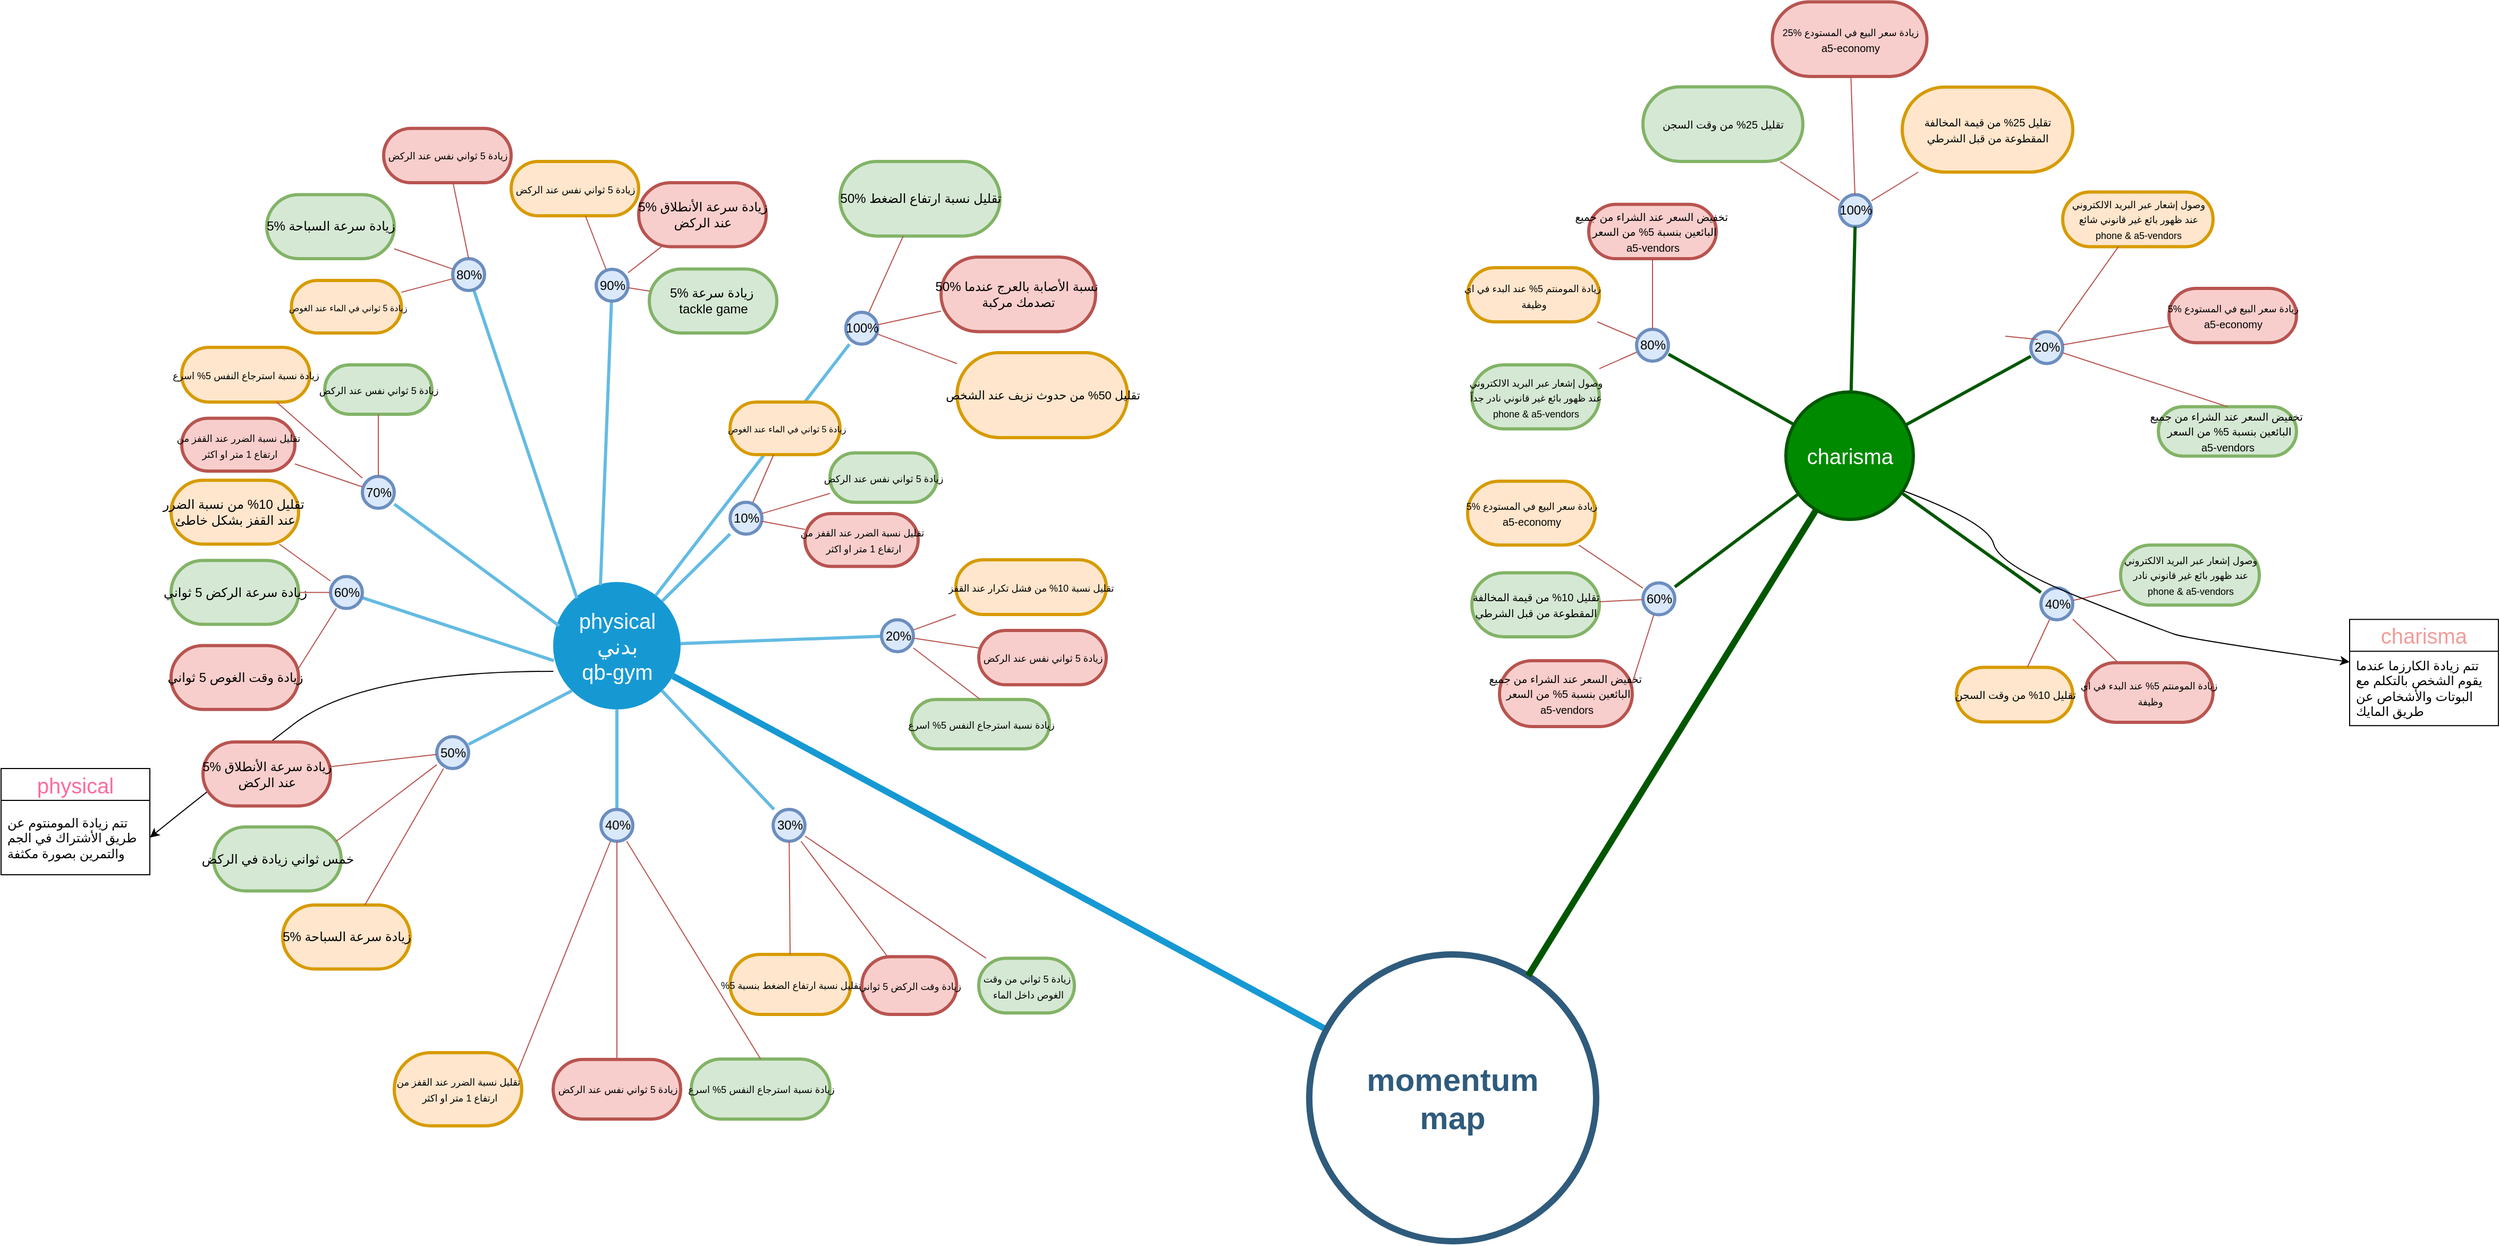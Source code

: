 <mxfile version="24.2.5" type="github">
  <diagram id="6a731a19-8d31-9384-78a2-239565b7b9f0" name="Page-1">
    <mxGraphModel dx="2603" dy="1573" grid="1" gridSize="10" guides="1" tooltips="1" connect="1" arrows="1" fold="1" page="1" pageScale="1" pageWidth="1169" pageHeight="827" background="none" math="0" shadow="0">
      <root>
        <mxCell id="0" />
        <mxCell id="1" parent="0" />
        <mxCell id="1350" value="physical&lt;br&gt;&lt;div&gt;بدني&lt;br&gt;qb-gym&lt;/div&gt;" style="ellipse;whiteSpace=wrap;html=1;shadow=0;fontFamily=Helvetica;fontSize=20;fontColor=#FFFFFF;align=center;strokeWidth=3;fillColor=#1699D3;strokeColor=none;" parent="1" vertex="1">
          <mxGeometry x="249.5" y="325.88" width="120" height="120" as="geometry" />
        </mxCell>
        <mxCell id="1359" style="endArrow=none;strokeWidth=6;strokeColor=#1699D3;html=1;" parent="1" source="1515" target="1350" edge="1">
          <mxGeometry relative="1" as="geometry" />
        </mxCell>
        <mxCell id="1373" value="100%" style="rounded=1;fillColor=#dae8fc;strokeColor=#6c8ebf;strokeWidth=3;shadow=0;html=1;arcSize=50;" parent="1" vertex="1">
          <mxGeometry x="524.87" y="72" width="30" height="30" as="geometry" />
        </mxCell>
        <mxCell id="1377" value="" style="edgeStyle=none;endArrow=none;strokeWidth=3;strokeColor=#64BBE2;html=1;" parent="1" source="1350" target="WLHqO2OZkGNbgsktWJH0-1553" edge="1">
          <mxGeometry x="-221.5" y="56.5" width="100" height="100" as="geometry">
            <mxPoint x="-495.5" y="210.88" as="sourcePoint" />
            <mxPoint x="453.125" y="445.88" as="targetPoint" />
          </mxGeometry>
        </mxCell>
        <mxCell id="1379" value="" style="edgeStyle=none;endArrow=none;strokeWidth=3;strokeColor=#64BBE2;html=1;exitX=0.5;exitY=1;exitDx=0;exitDy=0;" parent="1" source="1350" target="WLHqO2OZkGNbgsktWJH0-1549" edge="1">
          <mxGeometry x="-221.5" y="56.5" width="100" height="100" as="geometry">
            <mxPoint x="-495.5" y="210.88" as="sourcePoint" />
            <mxPoint x="234.192" y="495.88" as="targetPoint" />
          </mxGeometry>
        </mxCell>
        <mxCell id="1380" value="" style="edgeStyle=none;endArrow=none;strokeWidth=3;strokeColor=#64BBE2;html=1;exitX=0;exitY=1;exitDx=0;exitDy=0;" parent="1" source="1350" target="WLHqO2OZkGNbgsktWJH0-1548" edge="1">
          <mxGeometry x="-221.5" y="56.5" width="100" height="100" as="geometry">
            <mxPoint x="-495.5" y="210.88" as="sourcePoint" />
            <mxPoint x="197" y="445.88" as="targetPoint" />
          </mxGeometry>
        </mxCell>
        <mxCell id="1381" value="" style="edgeStyle=none;endArrow=none;strokeWidth=3;strokeColor=#64BBE2;html=1;exitX=0.005;exitY=0.617;exitDx=0;exitDy=0;exitPerimeter=0;" parent="1" source="1350" target="WLHqO2OZkGNbgsktWJH0-1547" edge="1">
          <mxGeometry x="-221.5" y="56.5" width="100" height="100" as="geometry">
            <mxPoint x="-495.5" y="210.88" as="sourcePoint" />
            <mxPoint x="186" y="385.88" as="targetPoint" />
          </mxGeometry>
        </mxCell>
        <mxCell id="1382" value="" style="edgeStyle=none;endArrow=none;strokeWidth=3;strokeColor=#64BBE2;html=1;exitX=0.047;exitY=0.344;exitDx=0;exitDy=0;exitPerimeter=0;" parent="1" source="1350" target="WLHqO2OZkGNbgsktWJH0-1545" edge="1">
          <mxGeometry x="-221.5" y="56.5" width="100" height="100" as="geometry">
            <mxPoint x="-495.5" y="210.88" as="sourcePoint" />
            <mxPoint x="191.808" y="340.88" as="targetPoint" />
          </mxGeometry>
        </mxCell>
        <mxCell id="1384" value="" style="edgeStyle=none;endArrow=none;strokeWidth=3;strokeColor=#64BBE2;html=1;exitX=0.371;exitY=0.024;exitDx=0;exitDy=0;exitPerimeter=0;" parent="1" source="1350" target="WLHqO2OZkGNbgsktWJH0-1544" edge="1">
          <mxGeometry x="-221.5" y="56.5" width="100" height="100" as="geometry">
            <mxPoint x="-495.5" y="210.88" as="sourcePoint" />
            <mxPoint x="280.838" y="234.38" as="targetPoint" />
          </mxGeometry>
        </mxCell>
        <mxCell id="1385" value="" style="edgeStyle=none;endArrow=none;strokeWidth=3;strokeColor=#64BBE2;html=1;" parent="1" source="1350" target="1373" edge="1">
          <mxGeometry x="-221.5" y="56.5" width="100" height="100" as="geometry">
            <mxPoint x="-495.5" y="210.88" as="sourcePoint" />
            <mxPoint x="-395.5" y="110.88" as="targetPoint" />
          </mxGeometry>
        </mxCell>
        <mxCell id="1515" value="momentum&lt;br&gt;map" style="ellipse;whiteSpace=wrap;html=1;shadow=0;fontFamily=Helvetica;fontSize=30;fontColor=#2F5B7C;align=center;strokeColor=#2F5B7C;strokeWidth=6;fillColor=#FFFFFF;fontStyle=1;gradientColor=none;" parent="1" vertex="1">
          <mxGeometry x="961" y="676.5" width="270" height="270" as="geometry" />
        </mxCell>
        <mxCell id="104TM-tIM6dC0J846HSY-1542" value="" style="edgeStyle=none;endArrow=none;strokeWidth=3;strokeColor=#64BBE2;html=1;exitX=1;exitY=1;exitDx=0;exitDy=0;" parent="1" source="1350" target="WLHqO2OZkGNbgsktWJH0-1550" edge="1">
          <mxGeometry x="-221.5" y="56.5" width="100" height="100" as="geometry">
            <mxPoint x="287" y="446.38" as="sourcePoint" />
            <mxPoint x="357.403" y="520.88" as="targetPoint" />
          </mxGeometry>
        </mxCell>
        <mxCell id="WLHqO2OZkGNbgsktWJH0-1544" value="90%" style="rounded=1;fillColor=#dae8fc;strokeColor=#6c8ebf;strokeWidth=3;shadow=0;html=1;arcSize=50;" vertex="1" parent="1">
          <mxGeometry x="290" y="31.5" width="30" height="30" as="geometry" />
        </mxCell>
        <mxCell id="WLHqO2OZkGNbgsktWJH0-1546" value="" style="edgeStyle=none;endArrow=none;strokeWidth=3;strokeColor=#64BBE2;html=1;exitX=0.186;exitY=0.126;exitDx=0;exitDy=0;exitPerimeter=0;" edge="1" parent="1" source="1350" target="WLHqO2OZkGNbgsktWJH0-1551">
          <mxGeometry x="-221.5" y="56.5" width="100" height="100" as="geometry">
            <mxPoint x="278" y="334.38" as="sourcePoint" />
            <mxPoint x="246" y="284.38" as="targetPoint" />
          </mxGeometry>
        </mxCell>
        <mxCell id="WLHqO2OZkGNbgsktWJH0-1545" value="70%" style="rounded=1;fillColor=#dae8fc;strokeColor=#6c8ebf;strokeWidth=3;shadow=0;html=1;arcSize=50;" vertex="1" parent="1">
          <mxGeometry x="70" y="226.5" width="30" height="30" as="geometry" />
        </mxCell>
        <mxCell id="WLHqO2OZkGNbgsktWJH0-1547" value="60%" style="rounded=1;fillColor=#dae8fc;strokeColor=#6c8ebf;strokeWidth=3;shadow=0;html=1;arcSize=50;" vertex="1" parent="1">
          <mxGeometry x="40" y="320.79" width="30" height="30" as="geometry" />
        </mxCell>
        <mxCell id="WLHqO2OZkGNbgsktWJH0-1548" value="50%" style="rounded=1;fillColor=#dae8fc;strokeColor=#6c8ebf;strokeWidth=3;shadow=0;html=1;arcSize=50;" vertex="1" parent="1">
          <mxGeometry x="140" y="471.5" width="30" height="30" as="geometry" />
        </mxCell>
        <mxCell id="WLHqO2OZkGNbgsktWJH0-1549" value="40%" style="rounded=1;fillColor=#dae8fc;strokeColor=#6c8ebf;strokeWidth=3;shadow=0;html=1;arcSize=50;" vertex="1" parent="1">
          <mxGeometry x="294.5" y="540" width="30" height="30" as="geometry" />
        </mxCell>
        <mxCell id="WLHqO2OZkGNbgsktWJH0-1550" value="30%" style="rounded=1;fillColor=#dae8fc;strokeColor=#6c8ebf;strokeWidth=3;shadow=0;html=1;arcSize=50;" vertex="1" parent="1">
          <mxGeometry x="456.5" y="540" width="30" height="30" as="geometry" />
        </mxCell>
        <mxCell id="WLHqO2OZkGNbgsktWJH0-1551" value="80%" style="rounded=1;fillColor=#dae8fc;strokeColor=#6c8ebf;strokeWidth=3;shadow=0;html=1;arcSize=50;" vertex="1" parent="1">
          <mxGeometry x="155" y="21.5" width="30" height="30" as="geometry" />
        </mxCell>
        <mxCell id="WLHqO2OZkGNbgsktWJH0-1553" value="20%" style="rounded=1;fillColor=#dae8fc;strokeColor=#6c8ebf;strokeWidth=3;shadow=0;html=1;arcSize=50;" vertex="1" parent="1">
          <mxGeometry x="558.5" y="361.5" width="30" height="30" as="geometry" />
        </mxCell>
        <mxCell id="WLHqO2OZkGNbgsktWJH0-1555" value="" style="edgeStyle=none;endArrow=none;strokeWidth=3;strokeColor=#64BBE2;html=1;" edge="1" parent="1" source="1350" target="WLHqO2OZkGNbgsktWJH0-1554">
          <mxGeometry x="-221.5" y="56.5" width="100" height="100" as="geometry">
            <mxPoint x="366" y="365.38" as="sourcePoint" />
            <mxPoint x="432.417" y="341.816" as="targetPoint" />
          </mxGeometry>
        </mxCell>
        <mxCell id="WLHqO2OZkGNbgsktWJH0-1554" value="10%" style="rounded=1;fillColor=#dae8fc;strokeColor=#6c8ebf;strokeWidth=3;shadow=0;html=1;arcSize=50;" vertex="1" parent="1">
          <mxGeometry x="416" y="250.88" width="30" height="30" as="geometry" />
        </mxCell>
        <mxCell id="WLHqO2OZkGNbgsktWJH0-1561" value="&lt;font style=&quot;font-size: 8px;&quot;&gt;&amp;nbsp;زيادة 5 ثواني في الماء عند الغوص&lt;/font&gt;" style="rounded=1;fillColor=#ffe6cc;strokeColor=#d79b00;strokeWidth=3;shadow=0;html=1;arcSize=50;" vertex="1" parent="1">
          <mxGeometry x="416" y="156.5" width="103.5" height="49.5" as="geometry" />
        </mxCell>
        <mxCell id="WLHqO2OZkGNbgsktWJH0-1564" value="" style="endArrow=none;html=1;rounded=0;fillColor=#f8cecc;strokeColor=#b85450;" edge="1" parent="1" source="WLHqO2OZkGNbgsktWJH0-1554" target="WLHqO2OZkGNbgsktWJH0-1563">
          <mxGeometry width="50" height="50" relative="1" as="geometry">
            <mxPoint x="446" y="264.38" as="sourcePoint" />
            <mxPoint x="538" y="254.38" as="targetPoint" />
            <Array as="points" />
          </mxGeometry>
        </mxCell>
        <mxCell id="WLHqO2OZkGNbgsktWJH0-1563" value="&lt;font style=&quot;font-size: 9px;&quot;&gt;زيادة 5 ثواني نفس عند الركض&lt;/font&gt;" style="rounded=1;fillColor=#d5e8d4;strokeColor=#82b366;strokeWidth=3;shadow=0;html=1;arcSize=50;" vertex="1" parent="1">
          <mxGeometry x="510" y="204.38" width="100.75" height="46.5" as="geometry" />
        </mxCell>
        <mxCell id="WLHqO2OZkGNbgsktWJH0-1566" value="&lt;font style=&quot;font-size: 9px;&quot;&gt;تقليل نسبة الضرر عند القفز من&lt;/font&gt;&lt;div&gt;&lt;font style=&quot;font-size: 9px;&quot;&gt;&amp;nbsp;ارتفاع 1 متر او اكثر&lt;/font&gt;&lt;/div&gt;" style="rounded=1;fillColor=#f8cecc;strokeColor=#b85450;strokeWidth=3;shadow=0;html=1;arcSize=50;" vertex="1" parent="1">
          <mxGeometry x="486.5" y="261.5" width="106.5" height="49.75" as="geometry" />
        </mxCell>
        <mxCell id="WLHqO2OZkGNbgsktWJH0-1567" value="" style="endArrow=none;html=1;rounded=0;fillColor=#f8cecc;strokeColor=#b85450;" edge="1" parent="1" source="WLHqO2OZkGNbgsktWJH0-1554" target="WLHqO2OZkGNbgsktWJH0-1566">
          <mxGeometry width="50" height="50" relative="1" as="geometry">
            <mxPoint x="456" y="273.38" as="sourcePoint" />
            <mxPoint x="476" y="271.38" as="targetPoint" />
            <Array as="points" />
          </mxGeometry>
        </mxCell>
        <mxCell id="WLHqO2OZkGNbgsktWJH0-1568" value="&lt;span style=&quot;font-size: 9px;&quot;&gt;زيادة 5 ثواني نفس عند الركض&lt;/span&gt;" style="rounded=1;fillColor=#f8cecc;strokeColor=#b85450;strokeWidth=3;shadow=0;html=1;arcSize=50;" vertex="1" parent="1">
          <mxGeometry x="650" y="371.5" width="120" height="51.13" as="geometry" />
        </mxCell>
        <mxCell id="WLHqO2OZkGNbgsktWJH0-1569" value="" style="endArrow=none;html=1;rounded=0;fillColor=#f8cecc;strokeColor=#b85450;" edge="1" parent="1" target="WLHqO2OZkGNbgsktWJH0-1568" source="WLHqO2OZkGNbgsktWJH0-1553">
          <mxGeometry width="50" height="50" relative="1" as="geometry">
            <mxPoint x="575" y="387" as="sourcePoint" />
            <mxPoint x="622.0" y="376.5" as="targetPoint" />
            <Array as="points" />
          </mxGeometry>
        </mxCell>
        <mxCell id="WLHqO2OZkGNbgsktWJH0-1570" value="&lt;font style=&quot;font-size: 9px;&quot;&gt;تقليل نسبة 10% من فشل تكرار عند القفز&lt;/font&gt;" style="rounded=1;fillColor=#ffe6cc;strokeColor=#d79b00;strokeWidth=3;shadow=0;html=1;arcSize=50;" vertex="1" parent="1">
          <mxGeometry x="628.5" y="305" width="141.5" height="51.5" as="geometry" />
        </mxCell>
        <mxCell id="WLHqO2OZkGNbgsktWJH0-1571" value="" style="endArrow=none;html=1;rounded=0;fillColor=#f8cecc;strokeColor=#b85450;" edge="1" parent="1" target="WLHqO2OZkGNbgsktWJH0-1570" source="WLHqO2OZkGNbgsktWJH0-1553">
          <mxGeometry width="50" height="50" relative="1" as="geometry">
            <mxPoint x="595" y="354.25" as="sourcePoint" />
            <mxPoint x="625" y="354.25" as="targetPoint" />
            <Array as="points" />
          </mxGeometry>
        </mxCell>
        <mxCell id="WLHqO2OZkGNbgsktWJH0-1572" value="&lt;font style=&quot;font-size: 9px;&quot;&gt;زيادة نسبة استرجاع النفس 5% اسرع&lt;/font&gt;" style="rounded=1;fillColor=#d5e8d4;strokeColor=#82b366;strokeWidth=3;shadow=0;html=1;arcSize=50;" vertex="1" parent="1">
          <mxGeometry x="586.5" y="436.5" width="130" height="46.5" as="geometry" />
        </mxCell>
        <mxCell id="WLHqO2OZkGNbgsktWJH0-1573" value="" style="endArrow=none;html=1;rounded=0;fillColor=#f8cecc;strokeColor=#b85450;entryX=0.5;entryY=0;entryDx=0;entryDy=0;" edge="1" parent="1" target="WLHqO2OZkGNbgsktWJH0-1572" source="WLHqO2OZkGNbgsktWJH0-1553">
          <mxGeometry width="50" height="50" relative="1" as="geometry">
            <mxPoint x="565" y="411.5" as="sourcePoint" />
            <mxPoint x="595" y="411.5" as="targetPoint" />
            <Array as="points" />
          </mxGeometry>
        </mxCell>
        <mxCell id="WLHqO2OZkGNbgsktWJH0-1575" value="&lt;font style=&quot;font-size: 9px;&quot;&gt;زيادة 5 ثواني من وقت&lt;/font&gt;&lt;div&gt;&lt;font style=&quot;font-size: 9px;&quot;&gt;&amp;nbsp;الغوص داخل الماء&lt;/font&gt;&lt;/div&gt;" style="rounded=1;fillColor=#d5e8d4;strokeColor=#82b366;strokeWidth=3;shadow=0;html=1;arcSize=50;" vertex="1" parent="1">
          <mxGeometry x="650" y="680.07" width="90" height="51.5" as="geometry" />
        </mxCell>
        <mxCell id="WLHqO2OZkGNbgsktWJH0-1576" value="" style="endArrow=none;html=1;rounded=0;fillColor=#f8cecc;strokeColor=#b85450;" edge="1" parent="1" target="WLHqO2OZkGNbgsktWJH0-1575" source="WLHqO2OZkGNbgsktWJH0-1550">
          <mxGeometry width="50" height="50" relative="1" as="geometry">
            <mxPoint x="417" y="604.538" as="sourcePoint" />
            <mxPoint x="430" y="628.5" as="targetPoint" />
            <Array as="points" />
          </mxGeometry>
        </mxCell>
        <mxCell id="WLHqO2OZkGNbgsktWJH0-1577" value="&lt;font style=&quot;font-size: 9px;&quot;&gt;%تقليل نسبة ارتفاع الضغط بنسبة 5&lt;/font&gt;" style="rounded=1;fillColor=#ffe6cc;strokeColor=#d79b00;strokeWidth=3;shadow=0;html=1;arcSize=50;" vertex="1" parent="1">
          <mxGeometry x="416" y="676.5" width="113.5" height="56.5" as="geometry" />
        </mxCell>
        <mxCell id="WLHqO2OZkGNbgsktWJH0-1578" value="" style="endArrow=none;html=1;rounded=0;fillColor=#f8cecc;strokeColor=#b85450;curved=0;" edge="1" parent="1" target="WLHqO2OZkGNbgsktWJH0-1577" source="WLHqO2OZkGNbgsktWJH0-1550">
          <mxGeometry width="50" height="50" relative="1" as="geometry">
            <mxPoint x="410.25" y="649.997" as="sourcePoint" />
            <mxPoint x="370" y="694.79" as="targetPoint" />
            <Array as="points" />
          </mxGeometry>
        </mxCell>
        <mxCell id="WLHqO2OZkGNbgsktWJH0-1579" value="&lt;font style=&quot;font-size: 9px;&quot;&gt;زيادة وقت الركض 5 ثواني&lt;/font&gt;" style="rounded=1;fillColor=#f8cecc;strokeColor=#b85450;strokeWidth=3;shadow=0;html=1;arcSize=50;" vertex="1" parent="1">
          <mxGeometry x="540" y="678.63" width="89.25" height="54.37" as="geometry" />
        </mxCell>
        <mxCell id="WLHqO2OZkGNbgsktWJH0-1580" value="" style="endArrow=none;html=1;rounded=0;fillColor=#f8cecc;strokeColor=#b85450;" edge="1" parent="1" target="WLHqO2OZkGNbgsktWJH0-1579" source="WLHqO2OZkGNbgsktWJH0-1550">
          <mxGeometry width="50" height="50" relative="1" as="geometry">
            <mxPoint x="423.5" y="644" as="sourcePoint" />
            <mxPoint x="430" y="674.5" as="targetPoint" />
            <Array as="points" />
          </mxGeometry>
        </mxCell>
        <mxCell id="WLHqO2OZkGNbgsktWJH0-1583" value="" style="endArrow=none;html=1;rounded=0;fillColor=#f8cecc;strokeColor=#b85450;" edge="1" parent="1" source="WLHqO2OZkGNbgsktWJH0-1554" target="WLHqO2OZkGNbgsktWJH0-1561">
          <mxGeometry width="50" height="50" relative="1" as="geometry">
            <mxPoint x="387" y="190.5" as="sourcePoint" />
            <mxPoint x="568" y="141.5" as="targetPoint" />
            <Array as="points" />
          </mxGeometry>
        </mxCell>
        <mxCell id="WLHqO2OZkGNbgsktWJH0-1593" value="&lt;span style=&quot;font-size: 9px;&quot;&gt;زيادة 5 ثواني نفس عند الركض&lt;/span&gt;" style="rounded=1;fillColor=#f8cecc;strokeColor=#b85450;strokeWidth=3;shadow=0;html=1;arcSize=50;" vertex="1" parent="1">
          <mxGeometry x="249.5" y="775.37" width="120" height="56.13" as="geometry" />
        </mxCell>
        <mxCell id="WLHqO2OZkGNbgsktWJH0-1594" value="" style="endArrow=none;html=1;rounded=0;fillColor=#f8cecc;strokeColor=#b85450;" edge="1" parent="1" target="WLHqO2OZkGNbgsktWJH0-1593" source="WLHqO2OZkGNbgsktWJH0-1549">
          <mxGeometry width="50" height="50" relative="1" as="geometry">
            <mxPoint x="-140" y="677.88" as="sourcePoint" />
            <mxPoint x="-107.0" y="677.38" as="targetPoint" />
            <Array as="points" />
          </mxGeometry>
        </mxCell>
        <mxCell id="WLHqO2OZkGNbgsktWJH0-1595" value="&lt;span style=&quot;font-size: 9px;&quot;&gt;تقليل نسبة الضرر عند القفز من&lt;/span&gt;&lt;div&gt;&lt;span style=&quot;font-size: 9px;&quot;&gt;&amp;nbsp;ارتفاع 1 متر او اكثر&lt;/span&gt;&lt;/div&gt;" style="rounded=1;fillColor=#ffe6cc;strokeColor=#d79b00;strokeWidth=3;shadow=0;html=1;arcSize=50;" vertex="1" parent="1">
          <mxGeometry x="100" y="769" width="120" height="68.88" as="geometry" />
        </mxCell>
        <mxCell id="WLHqO2OZkGNbgsktWJH0-1596" value="" style="endArrow=none;html=1;rounded=0;fillColor=#f8cecc;strokeColor=#b85450;entryX=0.967;entryY=0.26;entryDx=0;entryDy=0;entryPerimeter=0;" edge="1" parent="1" target="WLHqO2OZkGNbgsktWJH0-1595" source="WLHqO2OZkGNbgsktWJH0-1549">
          <mxGeometry width="50" height="50" relative="1" as="geometry">
            <mxPoint x="-140" y="670" as="sourcePoint" />
            <mxPoint x="-104" y="655.13" as="targetPoint" />
            <Array as="points" />
          </mxGeometry>
        </mxCell>
        <mxCell id="WLHqO2OZkGNbgsktWJH0-1597" value="&lt;font style=&quot;font-size: 9px;&quot;&gt;زيادة نسبة استرجاع النفس 5% اسرع&lt;/font&gt;" style="rounded=1;fillColor=#d5e8d4;strokeColor=#82b366;strokeWidth=3;shadow=0;html=1;arcSize=50;" vertex="1" parent="1">
          <mxGeometry x="379.5" y="775" width="130.5" height="56.5" as="geometry" />
        </mxCell>
        <mxCell id="WLHqO2OZkGNbgsktWJH0-1598" value="" style="endArrow=none;html=1;rounded=0;fillColor=#f8cecc;strokeColor=#b85450;entryX=0.5;entryY=0;entryDx=0;entryDy=0;" edge="1" parent="1" target="WLHqO2OZkGNbgsktWJH0-1597" source="WLHqO2OZkGNbgsktWJH0-1549">
          <mxGeometry width="50" height="50" relative="1" as="geometry">
            <mxPoint x="-140" y="683.88" as="sourcePoint" />
            <mxPoint x="-134" y="712.38" as="targetPoint" />
            <Array as="points" />
          </mxGeometry>
        </mxCell>
        <mxCell id="WLHqO2OZkGNbgsktWJH0-1599" value="&lt;font color=&quot;#ff6b9c&quot;&gt;&lt;span style=&quot;font-size: 20px;&quot;&gt;physical&lt;/span&gt;&lt;/font&gt;" style="swimlane;fontStyle=0;childLayout=stackLayout;horizontal=1;startSize=30;horizontalStack=0;resizeParent=1;resizeParentMax=0;resizeLast=0;collapsible=1;marginBottom=0;whiteSpace=wrap;html=1;" vertex="1" parent="1">
          <mxGeometry x="-270" y="501.5" width="140" height="100" as="geometry" />
        </mxCell>
        <mxCell id="WLHqO2OZkGNbgsktWJH0-1600" value="تتم زيادة المومنتوم عن طريق الأشتراك في الجم والتمرين بصورة مكثفة" style="text;strokeColor=none;fillColor=none;align=left;verticalAlign=middle;spacingLeft=4;spacingRight=4;overflow=hidden;points=[[0,0.5],[1,0.5]];portConstraint=eastwest;rotatable=0;whiteSpace=wrap;html=1;" vertex="1" parent="WLHqO2OZkGNbgsktWJH0-1599">
          <mxGeometry y="30" width="140" height="70" as="geometry" />
        </mxCell>
        <mxCell id="WLHqO2OZkGNbgsktWJH0-1603" value="" style="curved=1;endArrow=classic;html=1;rounded=0;entryX=1;entryY=0.5;entryDx=0;entryDy=0;exitX=0.002;exitY=0.701;exitDx=0;exitDy=0;exitPerimeter=0;" edge="1" parent="1" source="1350" target="WLHqO2OZkGNbgsktWJH0-1600">
          <mxGeometry width="50" height="50" relative="1" as="geometry">
            <mxPoint x="470" y="530" as="sourcePoint" />
            <mxPoint x="520" y="480" as="targetPoint" />
            <Array as="points">
              <mxPoint x="70" y="410" />
              <mxPoint x="-60" y="510" />
            </Array>
          </mxGeometry>
        </mxCell>
        <mxCell id="WLHqO2OZkGNbgsktWJH0-1604" value="5% زيادة سرعة الأنطلاق&lt;div&gt;عند الركض&lt;/div&gt;" style="rounded=1;fillColor=#f8cecc;strokeColor=#b85450;strokeWidth=3;shadow=0;html=1;arcSize=50;" vertex="1" parent="1">
          <mxGeometry x="-80" y="476.5" width="120" height="60.19" as="geometry" />
        </mxCell>
        <mxCell id="WLHqO2OZkGNbgsktWJH0-1605" value="خمس ثواني زيادة في الركض" style="rounded=1;fillColor=#d5e8d4;strokeColor=#82b366;strokeWidth=3;shadow=0;html=1;arcSize=50;" vertex="1" parent="1">
          <mxGeometry x="-70" y="556.5" width="120" height="60.19" as="geometry" />
        </mxCell>
        <mxCell id="WLHqO2OZkGNbgsktWJH0-1606" value="5% زيادة سرعة السباحة" style="rounded=1;fillColor=#ffe6cc;strokeColor=#d79b00;strokeWidth=3;shadow=0;html=1;arcSize=50;" vertex="1" parent="1">
          <mxGeometry x="-5" y="630" width="120" height="60.19" as="geometry" />
        </mxCell>
        <mxCell id="WLHqO2OZkGNbgsktWJH0-1607" value="" style="endArrow=none;html=1;rounded=0;fillColor=#f8cecc;strokeColor=#b85450;" edge="1" parent="1" source="WLHqO2OZkGNbgsktWJH0-1548" target="WLHqO2OZkGNbgsktWJH0-1604">
          <mxGeometry width="50" height="50" relative="1" as="geometry">
            <mxPoint x="123.25" y="458" as="sourcePoint" />
            <mxPoint x="28.25" y="505" as="targetPoint" />
            <Array as="points" />
          </mxGeometry>
        </mxCell>
        <mxCell id="WLHqO2OZkGNbgsktWJH0-1608" value="" style="endArrow=none;html=1;rounded=0;fillColor=#f8cecc;strokeColor=#b85450;entryX=0.957;entryY=0.231;entryDx=0;entryDy=0;entryPerimeter=0;" edge="1" parent="1" source="WLHqO2OZkGNbgsktWJH0-1548" target="WLHqO2OZkGNbgsktWJH0-1605">
          <mxGeometry width="50" height="50" relative="1" as="geometry">
            <mxPoint x="140" y="473.19" as="sourcePoint" />
            <mxPoint x="45" y="520.19" as="targetPoint" />
            <Array as="points" />
          </mxGeometry>
        </mxCell>
        <mxCell id="WLHqO2OZkGNbgsktWJH0-1609" value="" style="endArrow=none;html=1;rounded=0;fillColor=#f8cecc;strokeColor=#b85450;" edge="1" parent="1" source="WLHqO2OZkGNbgsktWJH0-1548" target="WLHqO2OZkGNbgsktWJH0-1606">
          <mxGeometry width="50" height="50" relative="1" as="geometry">
            <mxPoint x="325" y="592" as="sourcePoint" />
            <mxPoint x="230" y="639" as="targetPoint" />
            <Array as="points" />
          </mxGeometry>
        </mxCell>
        <mxCell id="WLHqO2OZkGNbgsktWJH0-1610" value="زيادة وقت الغوص 5 ثواني" style="rounded=1;fillColor=#f8cecc;strokeColor=#b85450;strokeWidth=3;shadow=0;html=1;arcSize=50;" vertex="1" parent="1">
          <mxGeometry x="-110" y="385.69" width="120" height="60.19" as="geometry" />
        </mxCell>
        <mxCell id="WLHqO2OZkGNbgsktWJH0-1611" value="زيادة سرعة الركض 5 ثواني" style="rounded=1;fillColor=#d5e8d4;strokeColor=#82b366;strokeWidth=3;shadow=0;html=1;arcSize=50;" vertex="1" parent="1">
          <mxGeometry x="-110" y="305.6" width="120" height="60.19" as="geometry" />
        </mxCell>
        <mxCell id="WLHqO2OZkGNbgsktWJH0-1612" value="تقليل 10% من نسبة الضرر&amp;nbsp;&lt;div&gt;عند القفز بشكل خاطئ&lt;/div&gt;" style="rounded=1;fillColor=#ffe6cc;strokeColor=#d79b00;strokeWidth=3;shadow=0;html=1;arcSize=50;" vertex="1" parent="1">
          <mxGeometry x="-110" y="230.08" width="120" height="60.19" as="geometry" />
        </mxCell>
        <mxCell id="WLHqO2OZkGNbgsktWJH0-1613" value="" style="endArrow=none;html=1;rounded=0;fillColor=#f8cecc;strokeColor=#b85450;" edge="1" parent="1" source="WLHqO2OZkGNbgsktWJH0-1547" target="WLHqO2OZkGNbgsktWJH0-1612">
          <mxGeometry width="50" height="50" relative="1" as="geometry">
            <mxPoint x="55" y="262.27" as="sourcePoint" />
            <mxPoint x="10" y="290.27" as="targetPoint" />
            <Array as="points" />
          </mxGeometry>
        </mxCell>
        <mxCell id="WLHqO2OZkGNbgsktWJH0-1614" value="" style="endArrow=none;html=1;rounded=0;fillColor=#f8cecc;strokeColor=#b85450;" edge="1" parent="1" source="WLHqO2OZkGNbgsktWJH0-1547" target="WLHqO2OZkGNbgsktWJH0-1611">
          <mxGeometry width="50" height="50" relative="1" as="geometry">
            <mxPoint x="40" y="327.79" as="sourcePoint" />
            <mxPoint x="-5" y="355.79" as="targetPoint" />
            <Array as="points" />
          </mxGeometry>
        </mxCell>
        <mxCell id="WLHqO2OZkGNbgsktWJH0-1615" value="" style="endArrow=none;html=1;rounded=0;fillColor=#f8cecc;strokeColor=#b85450;entryX=0.994;entryY=0.373;entryDx=0;entryDy=0;entryPerimeter=0;" edge="1" parent="1" source="WLHqO2OZkGNbgsktWJH0-1547" target="WLHqO2OZkGNbgsktWJH0-1610">
          <mxGeometry width="50" height="50" relative="1" as="geometry">
            <mxPoint x="55" y="375.79" as="sourcePoint" />
            <mxPoint x="10" y="403.79" as="targetPoint" />
            <Array as="points" />
          </mxGeometry>
        </mxCell>
        <mxCell id="WLHqO2OZkGNbgsktWJH0-1618" value="&lt;font style=&quot;font-size: 9px;&quot;&gt;تقليل نسبة الضرر عند القفز من&lt;/font&gt;&lt;div&gt;&lt;font style=&quot;font-size: 9px;&quot;&gt;&amp;nbsp;ارتفاع 1 متر او اكثر&lt;/font&gt;&lt;/div&gt;" style="rounded=1;fillColor=#f8cecc;strokeColor=#b85450;strokeWidth=3;shadow=0;html=1;arcSize=50;" vertex="1" parent="1">
          <mxGeometry x="-100" y="171.75" width="106.5" height="49.75" as="geometry" />
        </mxCell>
        <mxCell id="WLHqO2OZkGNbgsktWJH0-1619" value="&lt;font style=&quot;font-size: 9px;&quot;&gt;زيادة 5 ثواني نفس عند الركض&lt;/font&gt;" style="rounded=1;fillColor=#d5e8d4;strokeColor=#82b366;strokeWidth=3;shadow=0;html=1;arcSize=50;" vertex="1" parent="1">
          <mxGeometry x="34.63" y="121.5" width="100.75" height="46.5" as="geometry" />
        </mxCell>
        <mxCell id="WLHqO2OZkGNbgsktWJH0-1620" value="&lt;font style=&quot;font-size: 9px;&quot;&gt;زيادة نسبة استرجاع النفس 5% اسرع&lt;/font&gt;" style="rounded=1;fillColor=#ffe6cc;strokeColor=#d79b00;strokeWidth=3;shadow=0;html=1;arcSize=50;" vertex="1" parent="1">
          <mxGeometry x="-100" y="105" width="120.5" height="51.5" as="geometry" />
        </mxCell>
        <mxCell id="WLHqO2OZkGNbgsktWJH0-1621" value="" style="endArrow=none;html=1;rounded=0;fillColor=#f8cecc;strokeColor=#b85450;" edge="1" parent="1" source="WLHqO2OZkGNbgsktWJH0-1545" target="WLHqO2OZkGNbgsktWJH0-1619">
          <mxGeometry width="50" height="50" relative="1" as="geometry">
            <mxPoint x="88" y="226.5" as="sourcePoint" />
            <mxPoint x="40" y="191.5" as="targetPoint" />
            <Array as="points" />
          </mxGeometry>
        </mxCell>
        <mxCell id="WLHqO2OZkGNbgsktWJH0-1622" value="" style="endArrow=none;html=1;rounded=0;fillColor=#f8cecc;strokeColor=#b85450;" edge="1" parent="1" source="WLHqO2OZkGNbgsktWJH0-1545" target="WLHqO2OZkGNbgsktWJH0-1620">
          <mxGeometry width="50" height="50" relative="1" as="geometry">
            <mxPoint x="34.63" y="225.5" as="sourcePoint" />
            <mxPoint x="34.63" y="166.5" as="targetPoint" />
            <Array as="points" />
          </mxGeometry>
        </mxCell>
        <mxCell id="WLHqO2OZkGNbgsktWJH0-1623" value="" style="endArrow=none;html=1;rounded=0;fillColor=#f8cecc;strokeColor=#b85450;" edge="1" parent="1" source="WLHqO2OZkGNbgsktWJH0-1545" target="WLHqO2OZkGNbgsktWJH0-1618">
          <mxGeometry width="50" height="50" relative="1" as="geometry">
            <mxPoint x="61" y="252.5" as="sourcePoint" />
            <mxPoint x="-20" y="181.5" as="targetPoint" />
            <Array as="points" />
          </mxGeometry>
        </mxCell>
        <mxCell id="WLHqO2OZkGNbgsktWJH0-1625" value="&lt;font style=&quot;font-size: 8px;&quot;&gt;&amp;nbsp;زيادة 5 ثواني في الماء عند الغوص&lt;/font&gt;" style="rounded=1;fillColor=#ffe6cc;strokeColor=#d79b00;strokeWidth=3;shadow=0;html=1;arcSize=50;" vertex="1" parent="1">
          <mxGeometry x="3.25" y="42" width="103.5" height="49.5" as="geometry" />
        </mxCell>
        <mxCell id="WLHqO2OZkGNbgsktWJH0-1626" value="&lt;span style=&quot;font-size: 9px;&quot;&gt;زيادة 5 ثواني نفس عند الركض&lt;/span&gt;" style="rounded=1;fillColor=#f8cecc;strokeColor=#b85450;strokeWidth=3;shadow=0;html=1;arcSize=50;" vertex="1" parent="1">
          <mxGeometry x="90" y="-101.13" width="120" height="51.13" as="geometry" />
        </mxCell>
        <mxCell id="WLHqO2OZkGNbgsktWJH0-1627" value="5% زيادة سرعة السباحة" style="rounded=1;fillColor=#d5e8d4;strokeColor=#82b366;strokeWidth=3;shadow=0;html=1;arcSize=50;" vertex="1" parent="1">
          <mxGeometry x="-20" y="-38.69" width="120" height="60.19" as="geometry" />
        </mxCell>
        <mxCell id="WLHqO2OZkGNbgsktWJH0-1629" value="" style="endArrow=none;html=1;rounded=0;fillColor=#f8cecc;strokeColor=#b85450;exitX=0.5;exitY=0;exitDx=0;exitDy=0;" edge="1" parent="1" source="WLHqO2OZkGNbgsktWJH0-1551" target="WLHqO2OZkGNbgsktWJH0-1626">
          <mxGeometry width="50" height="50" relative="1" as="geometry">
            <mxPoint x="170" y="9" as="sourcePoint" />
            <mxPoint x="170" y="-50" as="targetPoint" />
            <Array as="points" />
          </mxGeometry>
        </mxCell>
        <mxCell id="WLHqO2OZkGNbgsktWJH0-1630" value="" style="endArrow=none;html=1;rounded=0;fillColor=#f8cecc;strokeColor=#b85450;" edge="1" parent="1" source="WLHqO2OZkGNbgsktWJH0-1551" target="WLHqO2OZkGNbgsktWJH0-1627">
          <mxGeometry width="50" height="50" relative="1" as="geometry">
            <mxPoint x="92.5" y="61.5" as="sourcePoint" />
            <mxPoint x="77.5" y="-9.5" as="targetPoint" />
            <Array as="points" />
          </mxGeometry>
        </mxCell>
        <mxCell id="WLHqO2OZkGNbgsktWJH0-1631" value="" style="endArrow=none;html=1;rounded=0;fillColor=#f8cecc;strokeColor=#b85450;" edge="1" parent="1" source="WLHqO2OZkGNbgsktWJH0-1551" target="WLHqO2OZkGNbgsktWJH0-1625">
          <mxGeometry width="50" height="50" relative="1" as="geometry">
            <mxPoint x="148.25" y="46.9" as="sourcePoint" />
            <mxPoint x="100" y="61.496" as="targetPoint" />
            <Array as="points" />
          </mxGeometry>
        </mxCell>
        <mxCell id="WLHqO2OZkGNbgsktWJH0-1632" value="&lt;span style=&quot;font-size: 9px;&quot;&gt;زيادة 5 ثواني نفس عند الركض&lt;/span&gt;" style="rounded=1;fillColor=#ffe6cc;strokeColor=#d79b00;strokeWidth=3;shadow=0;html=1;arcSize=50;" vertex="1" parent="1">
          <mxGeometry x="210" y="-70" width="120" height="51.13" as="geometry" />
        </mxCell>
        <mxCell id="WLHqO2OZkGNbgsktWJH0-1633" value="" style="endArrow=none;html=1;rounded=0;fillColor=#f8cecc;strokeColor=#b85450;" edge="1" parent="1" source="WLHqO2OZkGNbgsktWJH0-1544" target="WLHqO2OZkGNbgsktWJH0-1632">
          <mxGeometry width="50" height="50" relative="1" as="geometry">
            <mxPoint x="180" y="32" as="sourcePoint" />
            <mxPoint x="165" y="-40" as="targetPoint" />
            <Array as="points" />
          </mxGeometry>
        </mxCell>
        <mxCell id="WLHqO2OZkGNbgsktWJH0-1634" value="5% زيادة سرعة الأنطلاق&lt;div&gt;عند الركض&lt;/div&gt;" style="rounded=1;fillColor=#f8cecc;strokeColor=#b85450;strokeWidth=3;shadow=0;html=1;arcSize=50;" vertex="1" parent="1">
          <mxGeometry x="330" y="-50.0" width="120" height="60.19" as="geometry" />
        </mxCell>
        <mxCell id="WLHqO2OZkGNbgsktWJH0-1635" value="" style="endArrow=none;html=1;rounded=0;fillColor=#f8cecc;strokeColor=#b85450;" edge="1" parent="1" source="WLHqO2OZkGNbgsktWJH0-1544" target="WLHqO2OZkGNbgsktWJH0-1634">
          <mxGeometry width="50" height="50" relative="1" as="geometry">
            <mxPoint x="312" y="42" as="sourcePoint" />
            <mxPoint x="295" y="-40" as="targetPoint" />
            <Array as="points" />
          </mxGeometry>
        </mxCell>
        <mxCell id="WLHqO2OZkGNbgsktWJH0-1636" value="5% زيادة سرعة&amp;nbsp;&lt;div&gt;tackle game&lt;/div&gt;" style="rounded=1;fillColor=#d5e8d4;strokeColor=#82b366;strokeWidth=3;shadow=0;html=1;arcSize=50;" vertex="1" parent="1">
          <mxGeometry x="340" y="31.31" width="120" height="60.19" as="geometry" />
        </mxCell>
        <mxCell id="WLHqO2OZkGNbgsktWJH0-1637" value="" style="endArrow=none;html=1;rounded=0;fillColor=#f8cecc;strokeColor=#b85450;" edge="1" parent="1" source="WLHqO2OZkGNbgsktWJH0-1544" target="WLHqO2OZkGNbgsktWJH0-1636">
          <mxGeometry width="50" height="50" relative="1" as="geometry">
            <mxPoint x="330" y="43" as="sourcePoint" />
            <mxPoint x="377" as="targetPoint" />
            <Array as="points" />
          </mxGeometry>
        </mxCell>
        <mxCell id="WLHqO2OZkGNbgsktWJH0-1638" value="50% تقليل نسبة ارتفاع الضغط" style="rounded=1;fillColor=#d5e8d4;strokeColor=#82b366;strokeWidth=3;shadow=0;html=1;arcSize=50;" vertex="1" parent="1">
          <mxGeometry x="519.5" y="-70" width="150.5" height="70.19" as="geometry" />
        </mxCell>
        <mxCell id="WLHqO2OZkGNbgsktWJH0-1639" value="50% نسبة الأصابة بالعرج عندما&amp;nbsp;&lt;div&gt;تصدمك مركبة&lt;/div&gt;" style="rounded=1;fillColor=#f8cecc;strokeColor=#b85450;strokeWidth=3;shadow=0;html=1;arcSize=50;" vertex="1" parent="1">
          <mxGeometry x="614.5" y="20" width="145.5" height="70.19" as="geometry" />
        </mxCell>
        <mxCell id="WLHqO2OZkGNbgsktWJH0-1640" value="&lt;font style=&quot;font-size: 11px;&quot;&gt;تقليل 50% من حدوث نزيف عند الشخص&lt;/font&gt;" style="rounded=1;fillColor=#ffe6cc;strokeColor=#d79b00;strokeWidth=3;shadow=0;html=1;arcSize=50;" vertex="1" parent="1">
          <mxGeometry x="629.5" y="110" width="160.5" height="80" as="geometry" />
        </mxCell>
        <mxCell id="WLHqO2OZkGNbgsktWJH0-1641" value="" style="endArrow=none;html=1;rounded=0;fillColor=#f8cecc;strokeColor=#b85450;" edge="1" parent="1" source="1373" target="WLHqO2OZkGNbgsktWJH0-1638">
          <mxGeometry width="50" height="50" relative="1" as="geometry">
            <mxPoint x="309.5" y="75" as="sourcePoint" />
            <mxPoint x="340.5" y="50" as="targetPoint" />
            <Array as="points" />
          </mxGeometry>
        </mxCell>
        <mxCell id="WLHqO2OZkGNbgsktWJH0-1642" value="" style="endArrow=none;html=1;rounded=0;fillColor=#f8cecc;strokeColor=#b85450;" edge="1" parent="1" source="1373" target="WLHqO2OZkGNbgsktWJH0-1639">
          <mxGeometry width="50" height="50" relative="1" as="geometry">
            <mxPoint x="554.5" y="82" as="sourcePoint" />
            <mxPoint x="579.5" y="10" as="targetPoint" />
            <Array as="points" />
          </mxGeometry>
        </mxCell>
        <mxCell id="WLHqO2OZkGNbgsktWJH0-1643" value="" style="endArrow=none;html=1;rounded=0;fillColor=#f8cecc;strokeColor=#b85450;" edge="1" parent="1" source="1373" target="WLHqO2OZkGNbgsktWJH0-1640">
          <mxGeometry width="50" height="50" relative="1" as="geometry">
            <mxPoint x="564.5" y="94" as="sourcePoint" />
            <mxPoint x="624.5" y="82" as="targetPoint" />
            <Array as="points" />
          </mxGeometry>
        </mxCell>
        <mxCell id="WLHqO2OZkGNbgsktWJH0-1644" value="charisma" style="ellipse;whiteSpace=wrap;html=1;shadow=0;fontFamily=Helvetica;fontSize=20;fontColor=#ffffff;align=center;strokeWidth=3;fillColor=#008a00;strokeColor=#005700;" vertex="1" parent="1">
          <mxGeometry x="1409.5" y="147.01" width="120" height="120" as="geometry" />
        </mxCell>
        <mxCell id="WLHqO2OZkGNbgsktWJH0-1645" value="100%" style="rounded=1;fillColor=#dae8fc;strokeColor=#6c8ebf;strokeWidth=3;shadow=0;html=1;arcSize=50;" vertex="1" parent="1">
          <mxGeometry x="1460" y="-38.69" width="30" height="30" as="geometry" />
        </mxCell>
        <mxCell id="WLHqO2OZkGNbgsktWJH0-1646" value="" style="edgeStyle=none;endArrow=none;strokeWidth=3;strokeColor=#005700;html=1;fillColor=#008a00;" edge="1" parent="1" source="WLHqO2OZkGNbgsktWJH0-1644" target="WLHqO2OZkGNbgsktWJH0-1662">
          <mxGeometry x="-221.5" y="56.5" width="100" height="100" as="geometry">
            <mxPoint x="664.5" y="32.01" as="sourcePoint" />
            <mxPoint x="1613.125" y="267.01" as="targetPoint" />
          </mxGeometry>
        </mxCell>
        <mxCell id="WLHqO2OZkGNbgsktWJH0-1647" value="" style="edgeStyle=none;endArrow=none;strokeWidth=3;strokeColor=#005700;html=1;fillColor=#008a00;" edge="1" parent="1" source="WLHqO2OZkGNbgsktWJH0-1644" target="WLHqO2OZkGNbgsktWJH0-1659">
          <mxGeometry x="-221.5" y="56.5" width="100" height="100" as="geometry">
            <mxPoint x="664.5" y="32.01" as="sourcePoint" />
            <mxPoint x="1394.192" y="317.01" as="targetPoint" />
          </mxGeometry>
        </mxCell>
        <mxCell id="WLHqO2OZkGNbgsktWJH0-1649" value="" style="edgeStyle=none;endArrow=none;strokeWidth=3;strokeColor=#005700;html=1;fillColor=#008a00;" edge="1" parent="1" source="WLHqO2OZkGNbgsktWJH0-1644" target="WLHqO2OZkGNbgsktWJH0-1657">
          <mxGeometry x="-221.5" y="56.5" width="100" height="100" as="geometry">
            <mxPoint x="1360.1" y="291.34" as="sourcePoint" />
            <mxPoint x="1296" y="277.3" as="targetPoint" />
          </mxGeometry>
        </mxCell>
        <mxCell id="WLHqO2OZkGNbgsktWJH0-1652" value="" style="edgeStyle=none;endArrow=none;strokeWidth=3;strokeColor=#005700;html=1;fillColor=#008a00;" edge="1" parent="1" source="WLHqO2OZkGNbgsktWJH0-1644" target="WLHqO2OZkGNbgsktWJH0-1645">
          <mxGeometry x="-221.5" y="56.5" width="100" height="100" as="geometry">
            <mxPoint x="664.5" y="32.01" as="sourcePoint" />
            <mxPoint x="764.5" y="-67.99" as="targetPoint" />
          </mxGeometry>
        </mxCell>
        <mxCell id="WLHqO2OZkGNbgsktWJH0-1655" value="" style="edgeStyle=none;endArrow=none;strokeWidth=3;strokeColor=#005700;html=1;fillColor=#008a00;" edge="1" parent="1" source="WLHqO2OZkGNbgsktWJH0-1644" target="WLHqO2OZkGNbgsktWJH0-1661">
          <mxGeometry x="-221.5" y="56.5" width="100" height="100" as="geometry">
            <mxPoint x="1438" y="155.51" as="sourcePoint" />
            <mxPoint x="1406" y="105.51" as="targetPoint" />
          </mxGeometry>
        </mxCell>
        <mxCell id="WLHqO2OZkGNbgsktWJH0-1657" value="60%" style="rounded=1;fillColor=#dae8fc;strokeColor=#6c8ebf;strokeWidth=3;shadow=0;html=1;arcSize=50;" vertex="1" parent="1">
          <mxGeometry x="1275" y="326.77" width="30" height="30" as="geometry" />
        </mxCell>
        <mxCell id="WLHqO2OZkGNbgsktWJH0-1659" value="40%" style="rounded=1;fillColor=#dae8fc;strokeColor=#6c8ebf;strokeWidth=3;shadow=0;html=1;arcSize=50;" vertex="1" parent="1">
          <mxGeometry x="1649.5" y="331.5" width="30" height="30" as="geometry" />
        </mxCell>
        <mxCell id="WLHqO2OZkGNbgsktWJH0-1661" value="80%" style="rounded=1;fillColor=#dae8fc;strokeColor=#6c8ebf;strokeWidth=3;shadow=0;html=1;arcSize=50;" vertex="1" parent="1">
          <mxGeometry x="1269" y="88" width="30" height="30" as="geometry" />
        </mxCell>
        <mxCell id="WLHqO2OZkGNbgsktWJH0-1662" value="20%" style="rounded=1;fillColor=#dae8fc;strokeColor=#6c8ebf;strokeWidth=3;shadow=0;html=1;arcSize=50;" vertex="1" parent="1">
          <mxGeometry x="1640" y="90.19" width="30" height="30" as="geometry" />
        </mxCell>
        <mxCell id="WLHqO2OZkGNbgsktWJH0-1669" value="" style="endArrow=none;html=1;rounded=0;fillColor=#f8cecc;strokeColor=#b85450;" edge="1" parent="1" source="WLHqO2OZkGNbgsktWJH0-1664">
          <mxGeometry width="50" height="50" relative="1" as="geometry">
            <mxPoint x="1616" y="94.51" as="sourcePoint" />
            <mxPoint x="1646.5" y="97.47" as="targetPoint" />
            <Array as="points" />
          </mxGeometry>
        </mxCell>
        <mxCell id="WLHqO2OZkGNbgsktWJH0-1670" value="&lt;div&gt;&lt;span style=&quot;font-size: 9px; background-color: initial;&quot;&gt;5% زيادة سعر البيع في المستودع&lt;/span&gt;&lt;br&gt;&lt;/div&gt;&lt;div&gt;&lt;font size=&quot;1&quot;&gt;a5-economy&lt;/font&gt;&lt;/div&gt;" style="rounded=1;fillColor=#f8cecc;strokeColor=#b85450;strokeWidth=3;shadow=0;html=1;arcSize=50;" vertex="1" parent="1">
          <mxGeometry x="1770" y="49.53" width="120" height="51.13" as="geometry" />
        </mxCell>
        <mxCell id="WLHqO2OZkGNbgsktWJH0-1671" value="" style="endArrow=none;html=1;rounded=0;fillColor=#f8cecc;strokeColor=#b85450;" edge="1" parent="1" source="WLHqO2OZkGNbgsktWJH0-1662" target="WLHqO2OZkGNbgsktWJH0-1670">
          <mxGeometry width="50" height="50" relative="1" as="geometry">
            <mxPoint x="1770.5" y="6" as="sourcePoint" />
            <mxPoint x="1817.5" y="-4.5" as="targetPoint" />
            <Array as="points" />
          </mxGeometry>
        </mxCell>
        <mxCell id="WLHqO2OZkGNbgsktWJH0-1672" value="&lt;font style=&quot;font-size: 9px;&quot;&gt;وصول إشعار عبر البريد الالكتروني&lt;/font&gt;&lt;div&gt;&lt;span style=&quot;font-size: 9px; background-color: initial;&quot;&gt;عند ظهور بائع غير قانوني شائع&lt;/span&gt;&lt;br&gt;&lt;/div&gt;&lt;div&gt;&lt;span style=&quot;font-size: 9px; background-color: initial;&quot;&gt;phone &amp;amp; a5-vendors&lt;/span&gt;&lt;/div&gt;" style="rounded=1;fillColor=#ffe6cc;strokeColor=#d79b00;strokeWidth=3;shadow=0;html=1;arcSize=50;" vertex="1" parent="1">
          <mxGeometry x="1670" y="-41.31" width="141.5" height="51.5" as="geometry" />
        </mxCell>
        <mxCell id="WLHqO2OZkGNbgsktWJH0-1673" value="" style="endArrow=none;html=1;rounded=0;fillColor=#f8cecc;strokeColor=#b85450;" edge="1" parent="1" source="WLHqO2OZkGNbgsktWJH0-1662" target="WLHqO2OZkGNbgsktWJH0-1672">
          <mxGeometry width="50" height="50" relative="1" as="geometry">
            <mxPoint x="1790.5" y="-26.75" as="sourcePoint" />
            <mxPoint x="1820.5" y="-26.75" as="targetPoint" />
            <Array as="points" />
          </mxGeometry>
        </mxCell>
        <mxCell id="WLHqO2OZkGNbgsktWJH0-1674" value="&lt;font size=&quot;1&quot;&gt;تخفيض السعر عند الشراء من جميع&amp;nbsp;&lt;/font&gt;&lt;div&gt;&lt;font size=&quot;1&quot;&gt;&amp;nbsp;البائعين بنسبة 5% من السعر&lt;/font&gt;&lt;/div&gt;&lt;div&gt;&lt;font size=&quot;1&quot;&gt;a5-vendors&lt;/font&gt;&lt;/div&gt;" style="rounded=1;fillColor=#d5e8d4;strokeColor=#82b366;strokeWidth=3;shadow=0;html=1;arcSize=50;" vertex="1" parent="1">
          <mxGeometry x="1760" y="160.85" width="130" height="46.5" as="geometry" />
        </mxCell>
        <mxCell id="WLHqO2OZkGNbgsktWJH0-1675" value="" style="endArrow=none;html=1;rounded=0;fillColor=#f8cecc;strokeColor=#b85450;entryX=0.5;entryY=0;entryDx=0;entryDy=0;" edge="1" parent="1" source="WLHqO2OZkGNbgsktWJH0-1662" target="WLHqO2OZkGNbgsktWJH0-1674">
          <mxGeometry width="50" height="50" relative="1" as="geometry">
            <mxPoint x="1760.5" y="30.5" as="sourcePoint" />
            <mxPoint x="1790.5" y="30.5" as="targetPoint" />
            <Array as="points" />
          </mxGeometry>
        </mxCell>
        <mxCell id="WLHqO2OZkGNbgsktWJH0-1683" value="&lt;span style=&quot;font-size: 9px;&quot;&gt;زيادة المومنتم 5% عند البدء في اي&amp;nbsp;&lt;/span&gt;&lt;div&gt;&lt;span style=&quot;font-size: 9px;&quot;&gt;وظيفة&lt;/span&gt;&lt;/div&gt;" style="rounded=1;fillColor=#f8cecc;strokeColor=#b85450;strokeWidth=3;shadow=0;html=1;arcSize=50;" vertex="1" parent="1">
          <mxGeometry x="1691.5" y="401.83" width="120" height="56.13" as="geometry" />
        </mxCell>
        <mxCell id="WLHqO2OZkGNbgsktWJH0-1684" value="" style="endArrow=none;html=1;rounded=0;fillColor=#f8cecc;strokeColor=#b85450;" edge="1" parent="1" source="WLHqO2OZkGNbgsktWJH0-1659" target="WLHqO2OZkGNbgsktWJH0-1683">
          <mxGeometry width="50" height="50" relative="1" as="geometry">
            <mxPoint x="1020" y="499.01" as="sourcePoint" />
            <mxPoint x="1053.0" y="498.51" as="targetPoint" />
            <Array as="points" />
          </mxGeometry>
        </mxCell>
        <mxCell id="WLHqO2OZkGNbgsktWJH0-1685" value="&lt;font size=&quot;1&quot;&gt;تقليل 10% من وقت السجن&lt;/font&gt;" style="rounded=1;fillColor=#ffe6cc;strokeColor=#d79b00;strokeWidth=3;shadow=0;html=1;arcSize=50;" vertex="1" parent="1">
          <mxGeometry x="1570" y="406.23" width="109.5" height="51.39" as="geometry" />
        </mxCell>
        <mxCell id="WLHqO2OZkGNbgsktWJH0-1686" value="" style="endArrow=none;html=1;rounded=0;fillColor=#f8cecc;strokeColor=#b85450;" edge="1" parent="1" source="WLHqO2OZkGNbgsktWJH0-1659" target="WLHqO2OZkGNbgsktWJH0-1685">
          <mxGeometry width="50" height="50" relative="1" as="geometry">
            <mxPoint x="1020" y="491.13" as="sourcePoint" />
            <mxPoint x="1056" y="476.26" as="targetPoint" />
            <Array as="points" />
          </mxGeometry>
        </mxCell>
        <mxCell id="WLHqO2OZkGNbgsktWJH0-1687" value="&lt;font style=&quot;font-size: 9px;&quot;&gt;وصول إشعار عبر البريد الالكتروني&lt;/font&gt;&lt;div&gt;&lt;span style=&quot;font-size: 9px; background-color: initial;&quot;&gt;عند ظهور بائع غير قانوني نادر&lt;/span&gt;&lt;br&gt;&lt;/div&gt;&lt;div&gt;&lt;span style=&quot;font-size: 9px; background-color: initial;&quot;&gt;phone &amp;amp; a5-vendors&lt;/span&gt;&lt;/div&gt;" style="rounded=1;fillColor=#d5e8d4;strokeColor=#82b366;strokeWidth=3;shadow=0;html=1;arcSize=50;" vertex="1" parent="1">
          <mxGeometry x="1724.5" y="291.16" width="130.5" height="56.5" as="geometry" />
        </mxCell>
        <mxCell id="WLHqO2OZkGNbgsktWJH0-1688" value="" style="endArrow=none;html=1;rounded=0;fillColor=#f8cecc;strokeColor=#b85450;" edge="1" parent="1" source="WLHqO2OZkGNbgsktWJH0-1659" target="WLHqO2OZkGNbgsktWJH0-1687">
          <mxGeometry width="50" height="50" relative="1" as="geometry">
            <mxPoint x="1020" y="505.01" as="sourcePoint" />
            <mxPoint x="1026" y="533.51" as="targetPoint" />
            <Array as="points" />
          </mxGeometry>
        </mxCell>
        <mxCell id="WLHqO2OZkGNbgsktWJH0-1689" value="&lt;span style=&quot;font-size: 20px;&quot;&gt;&lt;font color=&quot;#f19c99&quot;&gt;charisma&lt;/font&gt;&lt;/span&gt;" style="swimlane;fontStyle=0;childLayout=stackLayout;horizontal=1;startSize=30;horizontalStack=0;resizeParent=1;resizeParentMax=0;resizeLast=0;collapsible=1;marginBottom=0;whiteSpace=wrap;html=1;" vertex="1" parent="1">
          <mxGeometry x="1940" y="361.13" width="140" height="100" as="geometry" />
        </mxCell>
        <mxCell id="WLHqO2OZkGNbgsktWJH0-1690" value="تتم زيادة الكارزما عندما يقوم الشخص بالتكلم مع البوتات والأشخاص عن طريق المايك" style="text;strokeColor=none;fillColor=none;align=left;verticalAlign=middle;spacingLeft=4;spacingRight=4;overflow=hidden;points=[[0,0.5],[1,0.5]];portConstraint=eastwest;rotatable=0;whiteSpace=wrap;html=1;" vertex="1" parent="WLHqO2OZkGNbgsktWJH0-1689">
          <mxGeometry y="30" width="140" height="70" as="geometry" />
        </mxCell>
        <mxCell id="WLHqO2OZkGNbgsktWJH0-1691" value="" style="curved=1;endArrow=classic;html=1;rounded=0;" edge="1" parent="1" target="WLHqO2OZkGNbgsktWJH0-1689">
          <mxGeometry width="50" height="50" relative="1" as="geometry">
            <mxPoint x="1520" y="240" as="sourcePoint" />
            <mxPoint x="1680" y="301.13" as="targetPoint" />
            <Array as="points">
              <mxPoint x="1600" y="270" />
              <mxPoint x="1610" y="310" />
              <mxPoint x="1760" y="370" />
              <mxPoint x="1790" y="380" />
            </Array>
          </mxGeometry>
        </mxCell>
        <mxCell id="WLHqO2OZkGNbgsktWJH0-1698" value="&lt;font size=&quot;1&quot;&gt;تخفيض السعر عند الشراء من جميع&amp;nbsp;&lt;/font&gt;&lt;div&gt;&lt;font size=&quot;1&quot;&gt;&amp;nbsp;البائعين بنسبة 5% من السعر&lt;/font&gt;&lt;/div&gt;&lt;div&gt;&lt;font size=&quot;1&quot;&gt;a5-vendors&lt;/font&gt;&lt;/div&gt;" style="rounded=1;fillColor=#f8cecc;strokeColor=#b85450;strokeWidth=3;shadow=0;html=1;arcSize=50;" vertex="1" parent="1">
          <mxGeometry x="1140" y="400" width="125" height="62.02" as="geometry" />
        </mxCell>
        <mxCell id="WLHqO2OZkGNbgsktWJH0-1699" value="&lt;font size=&quot;1&quot;&gt;تقليل 10% من قيمة المخالفة&lt;/font&gt;&lt;div&gt;&lt;font size=&quot;1&quot;&gt;المقطوعة من قبل الشرطي&lt;/font&gt;&lt;/div&gt;" style="rounded=1;fillColor=#d5e8d4;strokeColor=#82b366;strokeWidth=3;shadow=0;html=1;arcSize=50;" vertex="1" parent="1">
          <mxGeometry x="1114" y="317.29" width="120" height="60.19" as="geometry" />
        </mxCell>
        <mxCell id="WLHqO2OZkGNbgsktWJH0-1700" value="&lt;div&gt;&lt;span style=&quot;font-size: 9px; background-color: initial;&quot;&gt;5% زيادة سعر البيع في المستودع&lt;/span&gt;&lt;br&gt;&lt;/div&gt;&lt;div&gt;&lt;font size=&quot;1&quot;&gt;a5-economy&lt;/font&gt;&lt;/div&gt;" style="rounded=1;fillColor=#ffe6cc;strokeColor=#d79b00;strokeWidth=3;shadow=0;html=1;arcSize=50;" vertex="1" parent="1">
          <mxGeometry x="1110" y="230.97" width="120" height="60.19" as="geometry" />
        </mxCell>
        <mxCell id="WLHqO2OZkGNbgsktWJH0-1701" value="" style="endArrow=none;html=1;rounded=0;fillColor=#f8cecc;strokeColor=#b85450;" edge="1" parent="1" source="WLHqO2OZkGNbgsktWJH0-1657" target="WLHqO2OZkGNbgsktWJH0-1700">
          <mxGeometry width="50" height="50" relative="1" as="geometry">
            <mxPoint x="1250" y="84.29" as="sourcePoint" />
            <mxPoint x="1205" y="112.29" as="targetPoint" />
            <Array as="points" />
          </mxGeometry>
        </mxCell>
        <mxCell id="WLHqO2OZkGNbgsktWJH0-1702" value="" style="endArrow=none;html=1;rounded=0;fillColor=#f8cecc;strokeColor=#b85450;" edge="1" parent="1" source="WLHqO2OZkGNbgsktWJH0-1657" target="WLHqO2OZkGNbgsktWJH0-1699">
          <mxGeometry width="50" height="50" relative="1" as="geometry">
            <mxPoint x="1235" y="149.81" as="sourcePoint" />
            <mxPoint x="1190" y="177.81" as="targetPoint" />
            <Array as="points" />
          </mxGeometry>
        </mxCell>
        <mxCell id="WLHqO2OZkGNbgsktWJH0-1703" value="" style="endArrow=none;html=1;rounded=0;fillColor=#f8cecc;strokeColor=#b85450;entryX=0.994;entryY=0.373;entryDx=0;entryDy=0;entryPerimeter=0;" edge="1" parent="1" source="WLHqO2OZkGNbgsktWJH0-1657" target="WLHqO2OZkGNbgsktWJH0-1698">
          <mxGeometry width="50" height="50" relative="1" as="geometry">
            <mxPoint x="1250" y="197.81" as="sourcePoint" />
            <mxPoint x="1205" y="225.81" as="targetPoint" />
            <Array as="points" />
          </mxGeometry>
        </mxCell>
        <mxCell id="WLHqO2OZkGNbgsktWJH0-1710" value="&lt;span style=&quot;font-size: 9px;&quot;&gt;زيادة المومنتم 5% عند البدء في اي&amp;nbsp;&lt;/span&gt;&lt;div&gt;&lt;span style=&quot;font-size: 9px;&quot;&gt;وظيفة&lt;/span&gt;&lt;/div&gt;" style="rounded=1;fillColor=#ffe6cc;strokeColor=#d79b00;strokeWidth=3;shadow=0;html=1;arcSize=50;" vertex="1" parent="1">
          <mxGeometry x="1110" y="30" width="124" height="51" as="geometry" />
        </mxCell>
        <mxCell id="WLHqO2OZkGNbgsktWJH0-1711" value="&lt;font size=&quot;1&quot;&gt;تخفيض السعر عند الشراء من جميع&amp;nbsp;&lt;/font&gt;&lt;div&gt;&lt;font size=&quot;1&quot;&gt;&amp;nbsp;البائعين بنسبة 5% من السعر&lt;/font&gt;&lt;/div&gt;&lt;div&gt;&lt;font size=&quot;1&quot;&gt;a5-vendors&lt;/font&gt;&lt;/div&gt;" style="rounded=1;fillColor=#f8cecc;strokeColor=#b85450;strokeWidth=3;shadow=0;html=1;arcSize=50;" vertex="1" parent="1">
          <mxGeometry x="1224" y="-29.63" width="120" height="51.13" as="geometry" />
        </mxCell>
        <mxCell id="WLHqO2OZkGNbgsktWJH0-1712" value="&lt;font style=&quot;font-size: 9px;&quot;&gt;وصول إشعار عبر البريد الالكتروني&lt;/font&gt;&lt;div&gt;&lt;span style=&quot;font-size: 9px; background-color: initial;&quot;&gt;عند ظهور بائع غير قانوني نادر جداً&lt;/span&gt;&lt;br&gt;&lt;/div&gt;&lt;div&gt;&lt;span style=&quot;font-size: 9px; background-color: initial;&quot;&gt;phone &amp;amp; a5-vendors&lt;/span&gt;&lt;/div&gt;" style="rounded=1;fillColor=#d5e8d4;strokeColor=#82b366;strokeWidth=3;shadow=0;html=1;arcSize=50;" vertex="1" parent="1">
          <mxGeometry x="1114" y="121.5" width="120" height="60.19" as="geometry" />
        </mxCell>
        <mxCell id="WLHqO2OZkGNbgsktWJH0-1713" value="" style="endArrow=none;html=1;rounded=0;fillColor=#f8cecc;strokeColor=#b85450;exitX=0.5;exitY=0;exitDx=0;exitDy=0;" edge="1" parent="1" source="WLHqO2OZkGNbgsktWJH0-1661" target="WLHqO2OZkGNbgsktWJH0-1711">
          <mxGeometry width="50" height="50" relative="1" as="geometry">
            <mxPoint x="1430" y="-83.18" as="sourcePoint" />
            <mxPoint x="1430" y="-142.18" as="targetPoint" />
            <Array as="points" />
          </mxGeometry>
        </mxCell>
        <mxCell id="WLHqO2OZkGNbgsktWJH0-1714" value="" style="endArrow=none;html=1;rounded=0;fillColor=#f8cecc;strokeColor=#b85450;" edge="1" parent="1" source="WLHqO2OZkGNbgsktWJH0-1661" target="WLHqO2OZkGNbgsktWJH0-1712">
          <mxGeometry width="50" height="50" relative="1" as="geometry">
            <mxPoint x="1352.5" y="-30.68" as="sourcePoint" />
            <mxPoint x="1337.5" y="-101.68" as="targetPoint" />
            <Array as="points" />
          </mxGeometry>
        </mxCell>
        <mxCell id="WLHqO2OZkGNbgsktWJH0-1715" value="" style="endArrow=none;html=1;rounded=0;fillColor=#f8cecc;strokeColor=#b85450;" edge="1" parent="1" source="WLHqO2OZkGNbgsktWJH0-1661" target="WLHqO2OZkGNbgsktWJH0-1710">
          <mxGeometry width="50" height="50" relative="1" as="geometry">
            <mxPoint x="1408.25" y="-45.28" as="sourcePoint" />
            <mxPoint x="1360" y="-30.684" as="targetPoint" />
            <Array as="points" />
          </mxGeometry>
        </mxCell>
        <mxCell id="WLHqO2OZkGNbgsktWJH0-1722" value="&lt;span style=&quot;font-size: x-small;&quot;&gt;تقليل 25% من وقت السجن&lt;/span&gt;" style="rounded=1;fillColor=#d5e8d4;strokeColor=#82b366;strokeWidth=3;shadow=0;html=1;arcSize=50;" vertex="1" parent="1">
          <mxGeometry x="1275" y="-140.19" width="150.5" height="70.19" as="geometry" />
        </mxCell>
        <mxCell id="WLHqO2OZkGNbgsktWJH0-1723" value="&lt;div&gt;&lt;span style=&quot;font-size: 9px; background-color: initial;&quot;&gt;25% زيادة سعر البيع في المستودع&lt;/span&gt;&lt;br&gt;&lt;/div&gt;&lt;div&gt;&lt;font size=&quot;1&quot;&gt;a5-economy&lt;/font&gt;&lt;/div&gt;" style="rounded=1;fillColor=#f8cecc;strokeColor=#b85450;strokeWidth=3;shadow=0;html=1;arcSize=50;" vertex="1" parent="1">
          <mxGeometry x="1396.75" y="-220.19" width="145.5" height="70.19" as="geometry" />
        </mxCell>
        <mxCell id="WLHqO2OZkGNbgsktWJH0-1724" value="&lt;font size=&quot;1&quot;&gt;تقليل 25% من قيمة المخالفة&lt;/font&gt;&lt;div&gt;&lt;font size=&quot;1&quot;&gt;المقطوعة من قبل الشرطي&lt;/font&gt;&lt;/div&gt;" style="rounded=1;fillColor=#ffe6cc;strokeColor=#d79b00;strokeWidth=3;shadow=0;html=1;arcSize=50;" vertex="1" parent="1">
          <mxGeometry x="1519" y="-140" width="160.5" height="80" as="geometry" />
        </mxCell>
        <mxCell id="WLHqO2OZkGNbgsktWJH0-1725" value="" style="endArrow=none;html=1;rounded=0;fillColor=#f8cecc;strokeColor=#b85450;" edge="1" parent="1" source="WLHqO2OZkGNbgsktWJH0-1645" target="WLHqO2OZkGNbgsktWJH0-1722">
          <mxGeometry width="50" height="50" relative="1" as="geometry">
            <mxPoint x="1469.5" y="-103.87" as="sourcePoint" />
            <mxPoint x="1500.5" y="-128.87" as="targetPoint" />
            <Array as="points" />
          </mxGeometry>
        </mxCell>
        <mxCell id="WLHqO2OZkGNbgsktWJH0-1726" value="" style="endArrow=none;html=1;rounded=0;fillColor=#f8cecc;strokeColor=#b85450;" edge="1" parent="1" source="WLHqO2OZkGNbgsktWJH0-1645" target="WLHqO2OZkGNbgsktWJH0-1723">
          <mxGeometry width="50" height="50" relative="1" as="geometry">
            <mxPoint x="1714.5" y="-96.87" as="sourcePoint" />
            <mxPoint x="1739.5" y="-168.87" as="targetPoint" />
            <Array as="points" />
          </mxGeometry>
        </mxCell>
        <mxCell id="WLHqO2OZkGNbgsktWJH0-1727" value="" style="endArrow=none;html=1;rounded=0;fillColor=#f8cecc;strokeColor=#b85450;" edge="1" parent="1" source="WLHqO2OZkGNbgsktWJH0-1645" target="WLHqO2OZkGNbgsktWJH0-1724">
          <mxGeometry width="50" height="50" relative="1" as="geometry">
            <mxPoint x="1724.5" y="-84.87" as="sourcePoint" />
            <mxPoint x="1784.5" y="-96.87" as="targetPoint" />
            <Array as="points" />
          </mxGeometry>
        </mxCell>
        <mxCell id="WLHqO2OZkGNbgsktWJH0-1728" style="endArrow=none;strokeWidth=6;strokeColor=#005700;html=1;fillColor=#008a00;" edge="1" parent="1" source="1515" target="WLHqO2OZkGNbgsktWJH0-1644">
          <mxGeometry relative="1" as="geometry">
            <mxPoint x="1163.25" y="676.5" as="sourcePoint" />
            <mxPoint x="548.25" y="343.5" as="targetPoint" />
          </mxGeometry>
        </mxCell>
      </root>
    </mxGraphModel>
  </diagram>
</mxfile>
